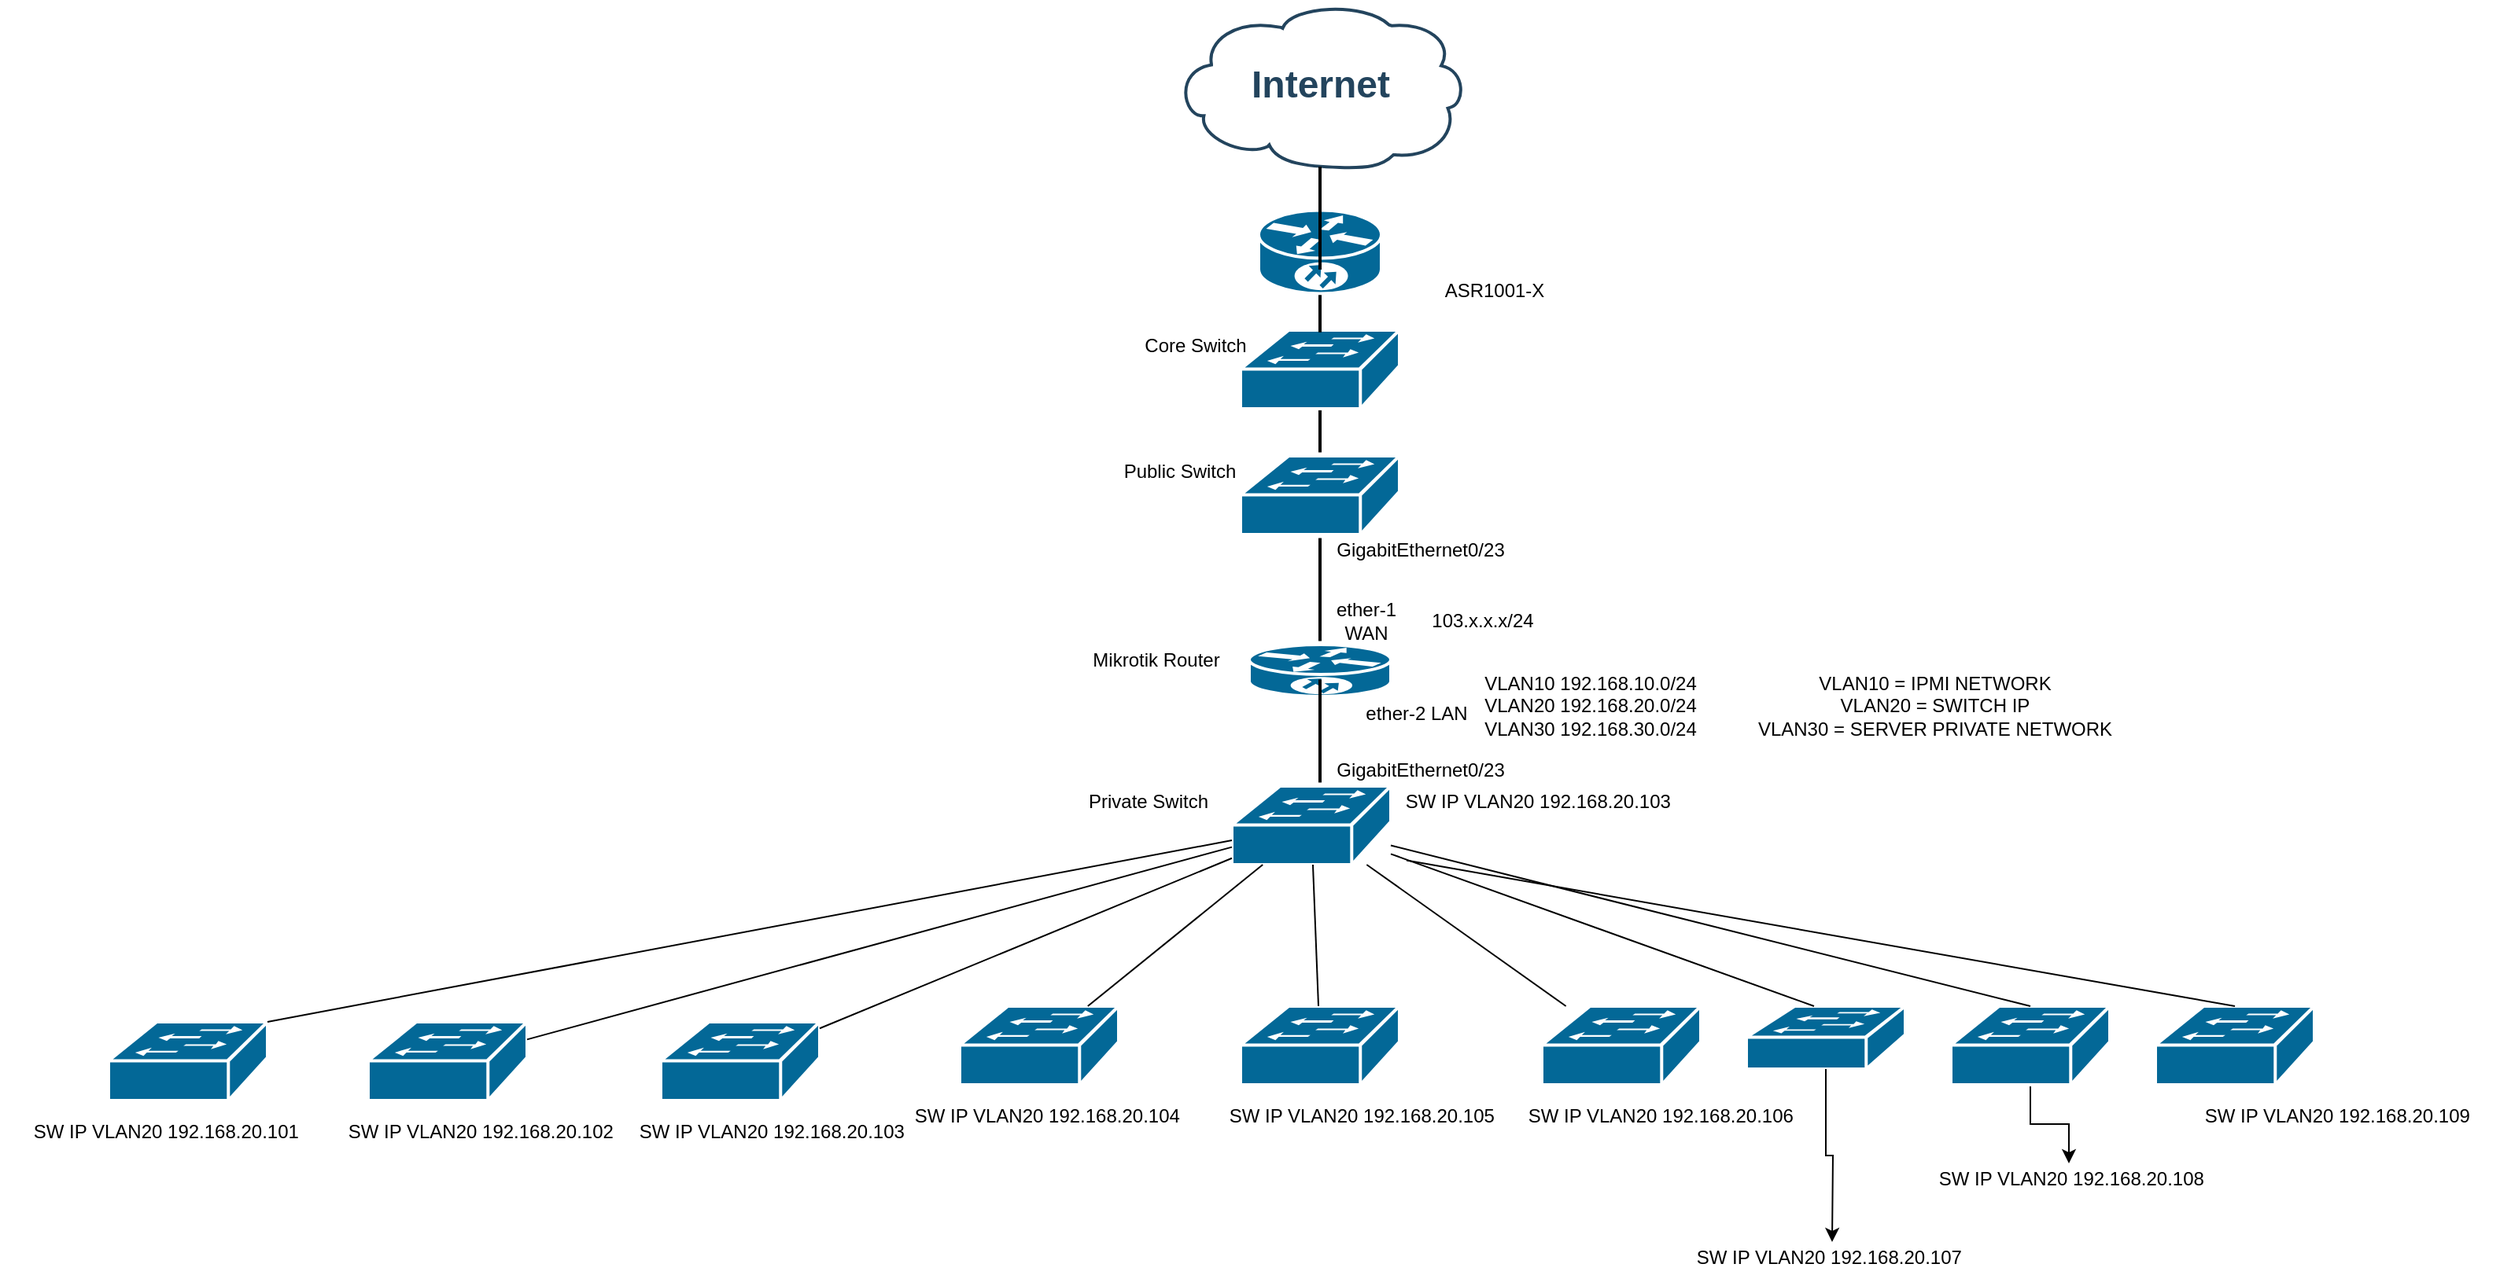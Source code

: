 <mxfile version="14.2.9" type="github">
  <diagram id="6a731a19-8d31-9384-78a2-239565b7b9f0" name="Page-1">
    <mxGraphModel dx="2893" dy="1093" grid="1" gridSize="10" guides="1" tooltips="1" connect="1" arrows="1" fold="1" page="1" pageScale="1" pageWidth="827" pageHeight="1169" background="#ffffff" math="0" shadow="0">
      <root>
        <mxCell id="0" />
        <mxCell id="1" parent="0" />
        <mxCell id="2109" value="Internet" style="shape=mxgraph.cisco.storage.cloud;html=1;dashed=0;strokeColor=#23445D;fillColor=#ffffff;strokeWidth=2;fontFamily=Helvetica;fontSize=24;fontColor=#23445D;align=center;fontStyle=1" parent="1" vertex="1">
          <mxGeometry x="736" y="61" width="186" height="106" as="geometry" />
        </mxCell>
        <mxCell id="dMkXRGYsvUkfnQJ_dTJu-2257" value="" style="shape=mxgraph.cisco.routers.10700;html=1;pointerEvents=1;dashed=0;fillColor=#036897;strokeColor=#ffffff;strokeWidth=2;verticalLabelPosition=bottom;verticalAlign=top;align=center;outlineConnect=0;" parent="1" vertex="1">
          <mxGeometry x="790" y="193.75" width="78" height="53" as="geometry" />
        </mxCell>
        <mxCell id="dMkXRGYsvUkfnQJ_dTJu-2258" value="" style="shape=mxgraph.cisco.switches.workgroup_switch;html=1;pointerEvents=1;dashed=0;fillColor=#036897;strokeColor=#ffffff;strokeWidth=2;verticalLabelPosition=bottom;verticalAlign=top;align=center;outlineConnect=0;" parent="1" vertex="1">
          <mxGeometry x="778.5" y="350" width="101" height="50" as="geometry" />
        </mxCell>
        <mxCell id="dMkXRGYsvUkfnQJ_dTJu-2262" value="" style="shape=mxgraph.cisco.routers.10700;html=1;pointerEvents=1;dashed=0;fillColor=#036897;strokeColor=#ffffff;strokeWidth=2;verticalLabelPosition=bottom;verticalAlign=top;align=center;outlineConnect=0;" parent="1" vertex="1">
          <mxGeometry x="784" y="470" width="90" height="33" as="geometry" />
        </mxCell>
        <mxCell id="dMkXRGYsvUkfnQJ_dTJu-2264" value="" style="line;strokeWidth=2;html=1;rotation=90;" parent="1" vertex="1">
          <mxGeometry x="796.25" y="193.75" width="65.5" height="10" as="geometry" />
        </mxCell>
        <mxCell id="dMkXRGYsvUkfnQJ_dTJu-2265" value="" style="line;strokeWidth=2;html=1;rotation=90;" parent="1" vertex="1">
          <mxGeometry x="796.25" y="310" width="65.5" height="10" as="geometry" />
        </mxCell>
        <mxCell id="dMkXRGYsvUkfnQJ_dTJu-2266" value="" style="line;strokeWidth=2;html=1;rotation=90;" parent="1" vertex="1">
          <mxGeometry x="796.25" y="430" width="65.5" height="10" as="geometry" />
        </mxCell>
        <mxCell id="dMkXRGYsvUkfnQJ_dTJu-2267" value="" style="shape=mxgraph.cisco.switches.workgroup_switch;html=1;pointerEvents=1;dashed=0;fillColor=#036897;strokeColor=#ffffff;strokeWidth=2;verticalLabelPosition=bottom;verticalAlign=top;align=center;outlineConnect=0;" parent="1" vertex="1">
          <mxGeometry x="773" y="560" width="101" height="50" as="geometry" />
        </mxCell>
        <mxCell id="dMkXRGYsvUkfnQJ_dTJu-2268" value="" style="line;strokeWidth=2;html=1;rotation=90;" parent="1" vertex="1">
          <mxGeometry x="796.25" y="520" width="65.5" height="10" as="geometry" />
        </mxCell>
        <mxCell id="dMkXRGYsvUkfnQJ_dTJu-2269" value="Private Switch" style="text;html=1;strokeColor=none;fillColor=none;align=center;verticalAlign=middle;whiteSpace=wrap;rounded=0;" parent="1" vertex="1">
          <mxGeometry x="664.5" y="560" width="110" height="20" as="geometry" />
        </mxCell>
        <mxCell id="dMkXRGYsvUkfnQJ_dTJu-2270" value="Mikrotik Router" style="text;html=1;strokeColor=none;fillColor=none;align=center;verticalAlign=middle;whiteSpace=wrap;rounded=0;" parent="1" vertex="1">
          <mxGeometry x="664.5" y="470" width="120" height="20" as="geometry" />
        </mxCell>
        <mxCell id="dMkXRGYsvUkfnQJ_dTJu-2271" value="Public Switch" style="text;html=1;strokeColor=none;fillColor=none;align=center;verticalAlign=middle;whiteSpace=wrap;rounded=0;" parent="1" vertex="1">
          <mxGeometry x="680" y="350" width="120" height="20" as="geometry" />
        </mxCell>
        <mxCell id="dMkXRGYsvUkfnQJ_dTJu-2272" value="ether-1 WAN" style="text;html=1;strokeColor=none;fillColor=none;align=center;verticalAlign=middle;whiteSpace=wrap;rounded=0;" parent="1" vertex="1">
          <mxGeometry x="827" y="450" width="63" height="10" as="geometry" />
        </mxCell>
        <mxCell id="dMkXRGYsvUkfnQJ_dTJu-2274" value="ether-2 LAN" style="text;html=1;strokeColor=none;fillColor=none;align=center;verticalAlign=middle;whiteSpace=wrap;rounded=0;" parent="1" vertex="1">
          <mxGeometry x="789" y="503.5" width="203" height="20" as="geometry" />
        </mxCell>
        <mxCell id="dMkXRGYsvUkfnQJ_dTJu-2277" value="&lt;div&gt;VLAN10 192.168.10.0/24&lt;/div&gt;&lt;div&gt;VLAN20 192.168.20.0/24&lt;/div&gt;&lt;div&gt;VLAN30 192.168.30.0/24&lt;br&gt;&lt;/div&gt;" style="text;html=1;strokeColor=none;fillColor=none;align=center;verticalAlign=middle;whiteSpace=wrap;rounded=0;" parent="1" vertex="1">
          <mxGeometry x="901" y="470" width="200" height="77" as="geometry" />
        </mxCell>
        <mxCell id="dMkXRGYsvUkfnQJ_dTJu-2278" value="" style="shape=mxgraph.cisco.switches.workgroup_switch;html=1;pointerEvents=1;dashed=0;fillColor=#036897;strokeColor=#ffffff;strokeWidth=2;verticalLabelPosition=bottom;verticalAlign=top;align=center;outlineConnect=0;" parent="1" vertex="1">
          <mxGeometry x="59" y="710" width="101" height="50" as="geometry" />
        </mxCell>
        <mxCell id="dMkXRGYsvUkfnQJ_dTJu-2279" value="" style="shape=mxgraph.cisco.switches.workgroup_switch;html=1;pointerEvents=1;dashed=0;fillColor=#036897;strokeColor=#ffffff;strokeWidth=2;verticalLabelPosition=bottom;verticalAlign=top;align=center;outlineConnect=0;" parent="1" vertex="1">
          <mxGeometry x="224" y="710" width="101" height="50" as="geometry" />
        </mxCell>
        <mxCell id="dMkXRGYsvUkfnQJ_dTJu-2280" value="" style="shape=mxgraph.cisco.switches.workgroup_switch;html=1;pointerEvents=1;dashed=0;fillColor=#036897;strokeColor=#ffffff;strokeWidth=2;verticalLabelPosition=bottom;verticalAlign=top;align=center;outlineConnect=0;" parent="1" vertex="1">
          <mxGeometry x="600" y="700" width="101" height="50" as="geometry" />
        </mxCell>
        <mxCell id="dMkXRGYsvUkfnQJ_dTJu-2281" value="" style="shape=mxgraph.cisco.switches.workgroup_switch;html=1;pointerEvents=1;dashed=0;fillColor=#036897;strokeColor=#ffffff;strokeWidth=2;verticalLabelPosition=bottom;verticalAlign=top;align=center;outlineConnect=0;" parent="1" vertex="1">
          <mxGeometry x="778.49" y="700" width="101" height="50" as="geometry" />
        </mxCell>
        <mxCell id="dMkXRGYsvUkfnQJ_dTJu-2282" value="" style="shape=mxgraph.cisco.switches.workgroup_switch;html=1;pointerEvents=1;dashed=0;fillColor=#036897;strokeColor=#ffffff;strokeWidth=2;verticalLabelPosition=bottom;verticalAlign=top;align=center;outlineConnect=0;" parent="1" vertex="1">
          <mxGeometry x="970" y="700" width="101" height="50" as="geometry" />
        </mxCell>
        <mxCell id="dMkXRGYsvUkfnQJ_dTJu-2285" value="&amp;nbsp;SW IP VLAN20 192.168.20.103 " style="text;html=1;strokeColor=none;fillColor=none;align=center;verticalAlign=middle;whiteSpace=wrap;rounded=0;" parent="1" vertex="1">
          <mxGeometry x="861.75" y="560" width="208" height="20" as="geometry" />
        </mxCell>
        <mxCell id="dMkXRGYsvUkfnQJ_dTJu-2287" value="&amp;nbsp;SW IP VLAN20 192.168.20.101 " style="text;html=1;strokeColor=none;fillColor=none;align=center;verticalAlign=middle;whiteSpace=wrap;rounded=0;" parent="1" vertex="1">
          <mxGeometry x="-10" y="770" width="208" height="20" as="geometry" />
        </mxCell>
        <mxCell id="dMkXRGYsvUkfnQJ_dTJu-2288" value="&amp;nbsp;SW IP VLAN20 192.168.20.102 " style="text;html=1;strokeColor=none;fillColor=none;align=center;verticalAlign=middle;whiteSpace=wrap;rounded=0;" parent="1" vertex="1">
          <mxGeometry x="190" y="770" width="208" height="20" as="geometry" />
        </mxCell>
        <mxCell id="dMkXRGYsvUkfnQJ_dTJu-2289" value="&amp;nbsp;SW IP VLAN20 192.168.20.104 " style="text;html=1;strokeColor=none;fillColor=none;align=center;verticalAlign=middle;whiteSpace=wrap;rounded=0;" parent="1" vertex="1">
          <mxGeometry x="550" y="760" width="208" height="20" as="geometry" />
        </mxCell>
        <mxCell id="dMkXRGYsvUkfnQJ_dTJu-2290" value="&amp;nbsp;SW IP VLAN20 192.168.20.105 " style="text;html=1;strokeColor=none;fillColor=none;align=center;verticalAlign=middle;whiteSpace=wrap;rounded=0;" parent="1" vertex="1">
          <mxGeometry x="750" y="760" width="208" height="20" as="geometry" />
        </mxCell>
        <mxCell id="dMkXRGYsvUkfnQJ_dTJu-2291" value="&amp;nbsp;SW IP VLAN20 192.168.20.106 " style="text;html=1;strokeColor=none;fillColor=none;align=center;verticalAlign=middle;whiteSpace=wrap;rounded=0;" parent="1" vertex="1">
          <mxGeometry x="940" y="760" width="208" height="20" as="geometry" />
        </mxCell>
        <mxCell id="dMkXRGYsvUkfnQJ_dTJu-2292" value="&lt;div&gt;VLAN10 = IPMI NETWORK&lt;br&gt;&lt;/div&gt;&lt;div&gt;VLAN20 = SWITCH IP&lt;br&gt;&lt;/div&gt;&lt;div&gt;VLAN30 = SERVER PRIVATE NETWORK &lt;br&gt;&lt;/div&gt;" style="text;html=1;strokeColor=none;fillColor=none;align=center;verticalAlign=middle;whiteSpace=wrap;rounded=0;" parent="1" vertex="1">
          <mxGeometry x="1060" y="470" width="320" height="77" as="geometry" />
        </mxCell>
        <mxCell id="dMkXRGYsvUkfnQJ_dTJu-2293" value="ASR1001-X" style="text;html=1;strokeColor=none;fillColor=none;align=center;verticalAlign=middle;whiteSpace=wrap;rounded=0;" parent="1" vertex="1">
          <mxGeometry x="879.5" y="234.5" width="120" height="20" as="geometry" />
        </mxCell>
        <mxCell id="dMkXRGYsvUkfnQJ_dTJu-2295" value="" style="endArrow=none;html=1;exitX=1;exitY=0;exitDx=0;exitDy=0;exitPerimeter=0;" parent="1" source="dMkXRGYsvUkfnQJ_dTJu-2278" target="dMkXRGYsvUkfnQJ_dTJu-2267" edge="1">
          <mxGeometry width="50" height="50" relative="1" as="geometry">
            <mxPoint x="680" y="570" as="sourcePoint" />
            <mxPoint x="730" y="520" as="targetPoint" />
          </mxGeometry>
        </mxCell>
        <mxCell id="dMkXRGYsvUkfnQJ_dTJu-2296" value="" style="endArrow=none;html=1;" parent="1" source="dMkXRGYsvUkfnQJ_dTJu-2279" edge="1" target="dMkXRGYsvUkfnQJ_dTJu-2267">
          <mxGeometry width="50" height="50" relative="1" as="geometry">
            <mxPoint x="690.286" y="686" as="sourcePoint" />
            <mxPoint x="800" y="606" as="targetPoint" />
          </mxGeometry>
        </mxCell>
        <mxCell id="dMkXRGYsvUkfnQJ_dTJu-2297" value="" style="endArrow=none;html=1;" parent="1" source="dMkXRGYsvUkfnQJ_dTJu-2280" target="dMkXRGYsvUkfnQJ_dTJu-2267" edge="1">
          <mxGeometry width="50" height="50" relative="1" as="geometry">
            <mxPoint x="698.212" y="700" as="sourcePoint" />
            <mxPoint x="801.288" y="620" as="targetPoint" />
          </mxGeometry>
        </mxCell>
        <mxCell id="dMkXRGYsvUkfnQJ_dTJu-2298" value="" style="endArrow=none;html=1;" parent="1" source="dMkXRGYsvUkfnQJ_dTJu-2281" target="dMkXRGYsvUkfnQJ_dTJu-2267" edge="1">
          <mxGeometry width="50" height="50" relative="1" as="geometry">
            <mxPoint x="837.703" y="700" as="sourcePoint" />
            <mxPoint x="850" y="620" as="targetPoint" />
          </mxGeometry>
        </mxCell>
        <mxCell id="dMkXRGYsvUkfnQJ_dTJu-2299" value="" style="endArrow=none;html=1;" parent="1" source="dMkXRGYsvUkfnQJ_dTJu-2267" target="dMkXRGYsvUkfnQJ_dTJu-2282" edge="1">
          <mxGeometry width="50" height="50" relative="1" as="geometry">
            <mxPoint x="847.703" y="710" as="sourcePoint" />
            <mxPoint x="843.5" y="629" as="targetPoint" />
          </mxGeometry>
        </mxCell>
        <mxCell id="JyQcavUIu3-2LBXcQX2L-2235" value="GigabitEthernet0/23" style="text;html=1;strokeColor=none;fillColor=none;align=center;verticalAlign=middle;whiteSpace=wrap;rounded=0;" parent="1" vertex="1">
          <mxGeometry x="838" y="540" width="110" height="20" as="geometry" />
        </mxCell>
        <mxCell id="JyQcavUIu3-2LBXcQX2L-2236" value="GigabitEthernet0/23" style="text;html=1;strokeColor=none;fillColor=none;align=center;verticalAlign=middle;whiteSpace=wrap;rounded=0;" parent="1" vertex="1">
          <mxGeometry x="838" y="400" width="110" height="20" as="geometry" />
        </mxCell>
        <mxCell id="JyQcavUIu3-2LBXcQX2L-2237" value="" style="shape=mxgraph.cisco.switches.workgroup_switch;html=1;pointerEvents=1;dashed=0;fillColor=#036897;strokeColor=#ffffff;strokeWidth=2;verticalLabelPosition=bottom;verticalAlign=top;align=center;outlineConnect=0;" parent="1" vertex="1">
          <mxGeometry x="778.5" y="270" width="101" height="50" as="geometry" />
        </mxCell>
        <mxCell id="JyQcavUIu3-2LBXcQX2L-2242" value="" style="line;strokeWidth=2;html=1;rotation=90;" parent="1" vertex="1">
          <mxGeometry x="817.12" y="254.5" width="23.75" height="10" as="geometry" />
        </mxCell>
        <mxCell id="JyQcavUIu3-2LBXcQX2L-2243" value="Core Switch" style="text;html=1;strokeColor=none;fillColor=none;align=center;verticalAlign=middle;whiteSpace=wrap;rounded=0;" parent="1" vertex="1">
          <mxGeometry x="690" y="270" width="120" height="20" as="geometry" />
        </mxCell>
        <mxCell id="JyQcavUIu3-2LBXcQX2L-2250" value="&lt;div&gt;103.x.x.x/24&lt;/div&gt;" style="text;html=1;strokeColor=none;fillColor=none;align=center;verticalAlign=middle;whiteSpace=wrap;rounded=0;" parent="1" vertex="1">
          <mxGeometry x="901" y="450" width="63" height="10" as="geometry" />
        </mxCell>
        <mxCell id="Rmz_lBIaj5w4n0EXxYIc-2109" value="" style="shape=mxgraph.cisco.switches.workgroup_switch;html=1;pointerEvents=1;dashed=0;fillColor=#036897;strokeColor=#ffffff;strokeWidth=2;verticalLabelPosition=bottom;verticalAlign=top;align=center;outlineConnect=0;" vertex="1" parent="1">
          <mxGeometry x="410" y="710" width="101" height="50" as="geometry" />
        </mxCell>
        <mxCell id="Rmz_lBIaj5w4n0EXxYIc-2110" value="&amp;nbsp;SW IP VLAN20 192.168.20.103 " style="text;html=1;strokeColor=none;fillColor=none;align=center;verticalAlign=middle;whiteSpace=wrap;rounded=0;" vertex="1" parent="1">
          <mxGeometry x="375" y="770" width="208" height="20" as="geometry" />
        </mxCell>
        <mxCell id="Rmz_lBIaj5w4n0EXxYIc-2111" value="" style="endArrow=none;html=1;" edge="1" parent="1" source="Rmz_lBIaj5w4n0EXxYIc-2109" target="dMkXRGYsvUkfnQJ_dTJu-2267">
          <mxGeometry width="50" height="50" relative="1" as="geometry">
            <mxPoint x="800" y="590" as="sourcePoint" />
            <mxPoint x="850" y="540" as="targetPoint" />
          </mxGeometry>
        </mxCell>
        <mxCell id="Rmz_lBIaj5w4n0EXxYIc-2112" value="" style="shape=mxgraph.cisco.switches.workgroup_switch;html=1;pointerEvents=1;dashed=0;fillColor=#036897;strokeColor=#ffffff;strokeWidth=2;verticalLabelPosition=bottom;verticalAlign=top;align=center;outlineConnect=0;" vertex="1" parent="1">
          <mxGeometry x="1100" y="700" width="101" height="40" as="geometry" />
        </mxCell>
        <mxCell id="Rmz_lBIaj5w4n0EXxYIc-2113" value="&amp;nbsp;SW IP VLAN20 192.168.20.107 " style="text;html=1;strokeColor=none;fillColor=none;align=center;verticalAlign=middle;whiteSpace=wrap;rounded=0;" vertex="1" parent="1">
          <mxGeometry x="1046.5" y="850" width="208" height="20" as="geometry" />
        </mxCell>
        <mxCell id="Rmz_lBIaj5w4n0EXxYIc-2123" value="" style="edgeStyle=orthogonalEdgeStyle;rounded=0;orthogonalLoop=1;jettySize=auto;html=1;" edge="1" parent="1" source="Rmz_lBIaj5w4n0EXxYIc-2114" target="Rmz_lBIaj5w4n0EXxYIc-2122">
          <mxGeometry relative="1" as="geometry" />
        </mxCell>
        <mxCell id="Rmz_lBIaj5w4n0EXxYIc-2114" value="" style="shape=mxgraph.cisco.switches.workgroup_switch;html=1;pointerEvents=1;dashed=0;fillColor=#036897;strokeColor=#ffffff;strokeWidth=2;verticalLabelPosition=bottom;verticalAlign=top;align=center;outlineConnect=0;" vertex="1" parent="1">
          <mxGeometry x="1230" y="700" width="101" height="50" as="geometry" />
        </mxCell>
        <mxCell id="Rmz_lBIaj5w4n0EXxYIc-2115" value="&amp;nbsp;SW IP VLAN20 192.168.20.109 " style="text;html=1;strokeColor=none;fillColor=none;align=center;verticalAlign=middle;whiteSpace=wrap;rounded=0;" vertex="1" parent="1">
          <mxGeometry x="1370" y="760" width="208" height="20" as="geometry" />
        </mxCell>
        <mxCell id="Rmz_lBIaj5w4n0EXxYIc-2117" value="" style="endArrow=none;html=1;" edge="1" parent="1" source="dMkXRGYsvUkfnQJ_dTJu-2267">
          <mxGeometry width="50" height="50" relative="1" as="geometry">
            <mxPoint x="1014.55" y="597" as="sourcePoint" />
            <mxPoint x="1143.002" y="700" as="targetPoint" />
          </mxGeometry>
        </mxCell>
        <mxCell id="Rmz_lBIaj5w4n0EXxYIc-2118" value="" style="endArrow=none;html=1;entryX=0.5;entryY=0;entryDx=0;entryDy=0;entryPerimeter=0;" edge="1" parent="1" source="dMkXRGYsvUkfnQJ_dTJu-2267" target="Rmz_lBIaj5w4n0EXxYIc-2114">
          <mxGeometry width="50" height="50" relative="1" as="geometry">
            <mxPoint x="1030" y="603.177" as="sourcePoint" />
            <mxPoint x="1299.002" y="700" as="targetPoint" />
          </mxGeometry>
        </mxCell>
        <mxCell id="Rmz_lBIaj5w4n0EXxYIc-2120" value="" style="shape=mxgraph.cisco.switches.workgroup_switch;html=1;pointerEvents=1;dashed=0;fillColor=#036897;strokeColor=#ffffff;strokeWidth=2;verticalLabelPosition=bottom;verticalAlign=top;align=center;outlineConnect=0;" vertex="1" parent="1">
          <mxGeometry x="1360" y="700" width="101" height="50" as="geometry" />
        </mxCell>
        <mxCell id="Rmz_lBIaj5w4n0EXxYIc-2121" value="" style="endArrow=none;html=1;entryX=0.5;entryY=0;entryDx=0;entryDy=0;entryPerimeter=0;" edge="1" parent="1" target="Rmz_lBIaj5w4n0EXxYIc-2120">
          <mxGeometry width="50" height="50" relative="1" as="geometry">
            <mxPoint x="884" y="607.213" as="sourcePoint" />
            <mxPoint x="1309.002" y="710" as="targetPoint" />
          </mxGeometry>
        </mxCell>
        <mxCell id="Rmz_lBIaj5w4n0EXxYIc-2122" value="&amp;nbsp;SW IP VLAN20 192.168.20.108 " style="text;html=1;strokeColor=none;fillColor=none;align=center;verticalAlign=middle;whiteSpace=wrap;rounded=0;" vertex="1" parent="1">
          <mxGeometry x="1201" y="800" width="208" height="20" as="geometry" />
        </mxCell>
        <mxCell id="Rmz_lBIaj5w4n0EXxYIc-2125" value="" style="edgeStyle=orthogonalEdgeStyle;rounded=0;orthogonalLoop=1;jettySize=auto;html=1;" edge="1" parent="1" source="Rmz_lBIaj5w4n0EXxYIc-2112">
          <mxGeometry relative="1" as="geometry">
            <mxPoint x="1130" y="800" as="sourcePoint" />
            <mxPoint x="1154.5" y="850" as="targetPoint" />
            <Array as="points" />
          </mxGeometry>
        </mxCell>
      </root>
    </mxGraphModel>
  </diagram>
</mxfile>
